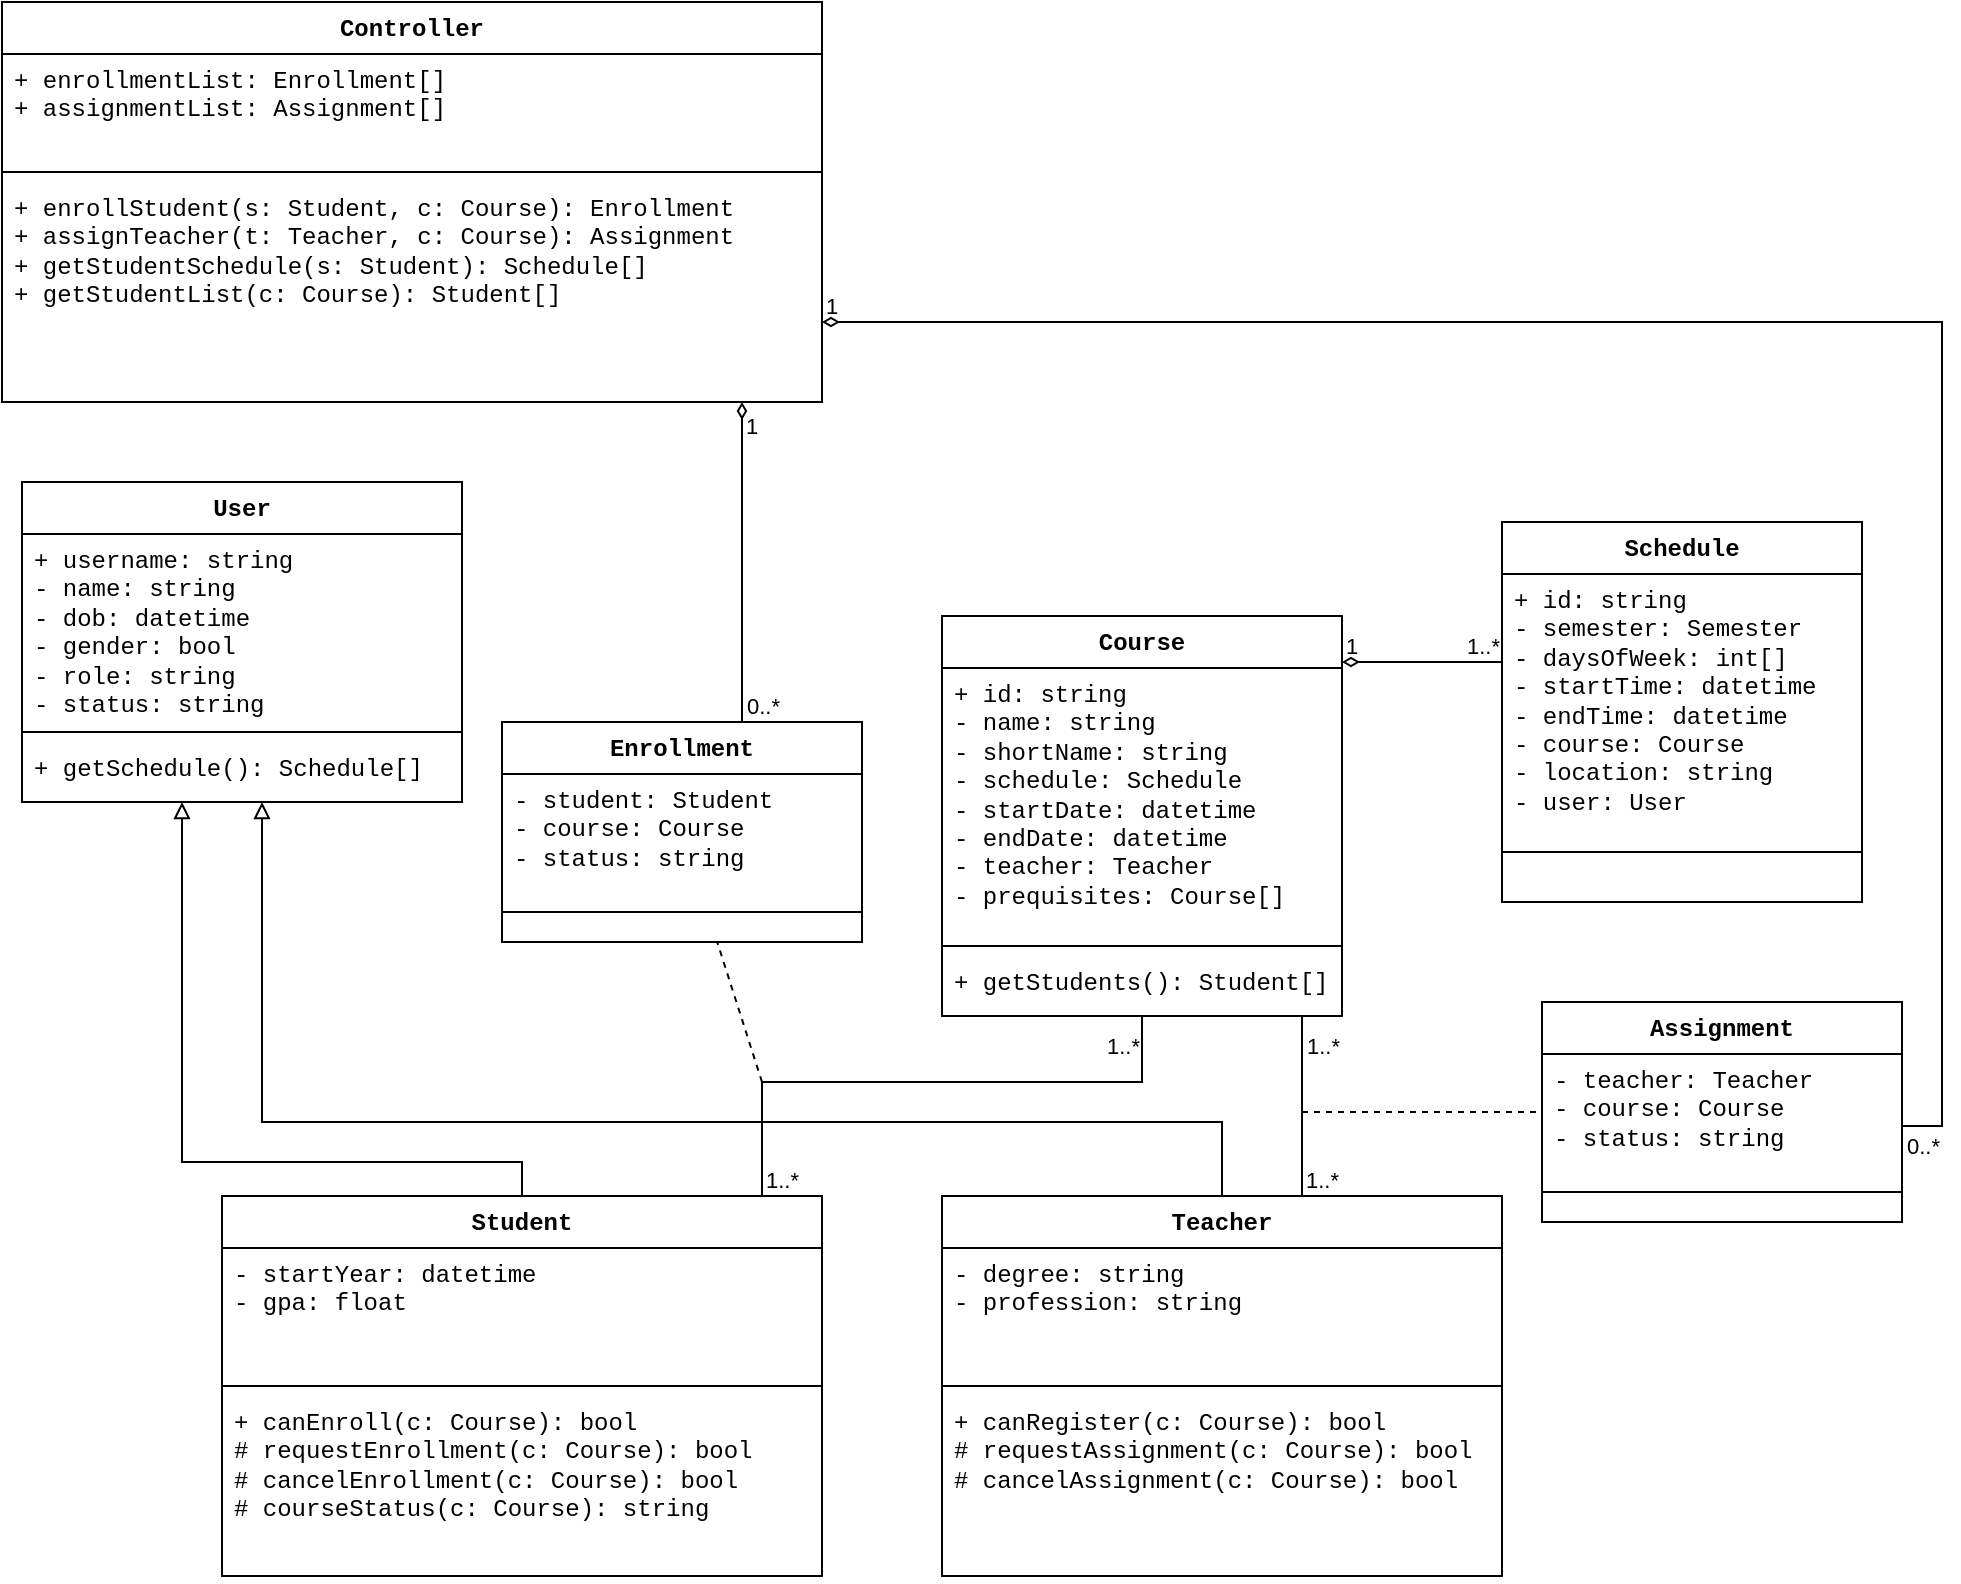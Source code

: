 <mxfile version="22.0.3" type="device" pages="3">
  <diagram id="b6jcV7OTLRMzTv_v0aQJ" name="App">
    <mxGraphModel dx="415" dy="486" grid="1" gridSize="10" guides="1" tooltips="1" connect="1" arrows="1" fold="1" page="1" pageScale="1" pageWidth="1169" pageHeight="827" math="0" shadow="0">
      <root>
        <mxCell id="0" />
        <mxCell id="1" parent="0" />
        <mxCell id="N3O2Bg_bc8qQKoJ4kmtq-1" value="User" style="swimlane;fontStyle=1;align=center;verticalAlign=top;childLayout=stackLayout;horizontal=1;startSize=26;horizontalStack=0;resizeParent=1;resizeParentMax=0;resizeLast=0;collapsible=1;marginBottom=0;whiteSpace=wrap;html=1;fontFamily=Courier New;" vertex="1" parent="1">
          <mxGeometry x="120" y="250" width="220" height="160" as="geometry" />
        </mxCell>
        <mxCell id="N3O2Bg_bc8qQKoJ4kmtq-2" value="+ username: string&lt;br&gt;-&amp;nbsp;name: string&lt;br&gt;-&amp;nbsp;dob: datetime&lt;br&gt;-&amp;nbsp;gender: bool&lt;br&gt;- role: string&lt;br style=&quot;border-color: var(--border-color);&quot;&gt;- status: string" style="text;strokeColor=none;fillColor=none;align=left;verticalAlign=top;spacingLeft=4;spacingRight=4;overflow=hidden;rotatable=0;points=[[0,0.5],[1,0.5]];portConstraint=eastwest;whiteSpace=wrap;html=1;fontFamily=Courier New;" vertex="1" parent="N3O2Bg_bc8qQKoJ4kmtq-1">
          <mxGeometry y="26" width="220" height="94" as="geometry" />
        </mxCell>
        <mxCell id="N3O2Bg_bc8qQKoJ4kmtq-3" value="" style="line;strokeWidth=1;fillColor=none;align=left;verticalAlign=middle;spacingTop=-1;spacingLeft=3;spacingRight=3;rotatable=0;labelPosition=right;points=[];portConstraint=eastwest;strokeColor=inherit;fontFamily=Courier New;" vertex="1" parent="N3O2Bg_bc8qQKoJ4kmtq-1">
          <mxGeometry y="120" width="220" height="10" as="geometry" />
        </mxCell>
        <mxCell id="N3O2Bg_bc8qQKoJ4kmtq-4" value="+ getSchedule(): Schedule[]" style="text;strokeColor=none;fillColor=none;align=left;verticalAlign=top;spacingLeft=4;spacingRight=4;overflow=hidden;rotatable=0;points=[[0,0.5],[1,0.5]];portConstraint=eastwest;whiteSpace=wrap;html=1;fontFamily=Courier New;" vertex="1" parent="N3O2Bg_bc8qQKoJ4kmtq-1">
          <mxGeometry y="130" width="220" height="30" as="geometry" />
        </mxCell>
        <mxCell id="N3O2Bg_bc8qQKoJ4kmtq-9" value="Schedule" style="swimlane;fontStyle=1;align=center;verticalAlign=top;childLayout=stackLayout;horizontal=1;startSize=26;horizontalStack=0;resizeParent=1;resizeParentMax=0;resizeLast=0;collapsible=1;marginBottom=0;whiteSpace=wrap;html=1;fontFamily=Courier New;" vertex="1" parent="1">
          <mxGeometry x="860" y="270" width="180" height="190" as="geometry" />
        </mxCell>
        <mxCell id="N3O2Bg_bc8qQKoJ4kmtq-10" value="+ id: string&lt;br&gt;- semester: Semester&lt;br&gt;- daysOfWeek: int[]&lt;br&gt;- startTime: datetime&lt;br&gt;- endTime: datetime&lt;br&gt;- course: Course&lt;br&gt;- location: string&lt;br&gt;- user: User" style="text;strokeColor=none;fillColor=none;align=left;verticalAlign=top;spacingLeft=4;spacingRight=4;overflow=hidden;rotatable=0;points=[[0,0.5],[1,0.5]];portConstraint=eastwest;whiteSpace=wrap;html=1;fontFamily=Courier New;" vertex="1" parent="N3O2Bg_bc8qQKoJ4kmtq-9">
          <mxGeometry y="26" width="180" height="134" as="geometry" />
        </mxCell>
        <mxCell id="N3O2Bg_bc8qQKoJ4kmtq-11" value="" style="line;strokeWidth=1;fillColor=none;align=left;verticalAlign=middle;spacingTop=-1;spacingLeft=3;spacingRight=3;rotatable=0;labelPosition=right;points=[];portConstraint=eastwest;strokeColor=inherit;fontFamily=Courier New;" vertex="1" parent="N3O2Bg_bc8qQKoJ4kmtq-9">
          <mxGeometry y="160" width="180" height="10" as="geometry" />
        </mxCell>
        <mxCell id="N3O2Bg_bc8qQKoJ4kmtq-12" value="&amp;nbsp;" style="text;strokeColor=none;fillColor=none;align=left;verticalAlign=top;spacingLeft=4;spacingRight=4;overflow=hidden;rotatable=0;points=[[0,0.5],[1,0.5]];portConstraint=eastwest;whiteSpace=wrap;html=1;fontFamily=Courier New;" vertex="1" parent="N3O2Bg_bc8qQKoJ4kmtq-9">
          <mxGeometry y="170" width="180" height="20" as="geometry" />
        </mxCell>
        <mxCell id="N3O2Bg_bc8qQKoJ4kmtq-13" value="Enrollment" style="swimlane;fontStyle=1;align=center;verticalAlign=top;childLayout=stackLayout;horizontal=1;startSize=26;horizontalStack=0;resizeParent=1;resizeParentMax=0;resizeLast=0;collapsible=1;marginBottom=0;whiteSpace=wrap;html=1;fontFamily=Courier New;" vertex="1" parent="1">
          <mxGeometry x="360" y="370" width="180" height="110" as="geometry" />
        </mxCell>
        <mxCell id="N3O2Bg_bc8qQKoJ4kmtq-14" value="- student: Student&lt;br&gt;- course: Course&lt;br&gt;- status: string" style="text;strokeColor=none;fillColor=none;align=left;verticalAlign=top;spacingLeft=4;spacingRight=4;overflow=hidden;rotatable=0;points=[[0,0.5],[1,0.5]];portConstraint=eastwest;whiteSpace=wrap;html=1;fontFamily=Courier New;" vertex="1" parent="N3O2Bg_bc8qQKoJ4kmtq-13">
          <mxGeometry y="26" width="180" height="64" as="geometry" />
        </mxCell>
        <mxCell id="N3O2Bg_bc8qQKoJ4kmtq-15" value="" style="line;strokeWidth=1;fillColor=none;align=left;verticalAlign=middle;spacingTop=-1;spacingLeft=3;spacingRight=3;rotatable=0;labelPosition=right;points=[];portConstraint=eastwest;strokeColor=inherit;fontFamily=Courier New;" vertex="1" parent="N3O2Bg_bc8qQKoJ4kmtq-13">
          <mxGeometry y="90" width="180" height="10" as="geometry" />
        </mxCell>
        <mxCell id="N3O2Bg_bc8qQKoJ4kmtq-16" value="&amp;nbsp;" style="text;strokeColor=none;fillColor=none;align=left;verticalAlign=top;spacingLeft=4;spacingRight=4;overflow=hidden;rotatable=0;points=[[0,0.5],[1,0.5]];portConstraint=eastwest;whiteSpace=wrap;html=1;fontFamily=Courier New;" vertex="1" parent="N3O2Bg_bc8qQKoJ4kmtq-13">
          <mxGeometry y="100" width="180" height="10" as="geometry" />
        </mxCell>
        <mxCell id="N3O2Bg_bc8qQKoJ4kmtq-17" value="Controller" style="swimlane;fontStyle=1;align=center;verticalAlign=top;childLayout=stackLayout;horizontal=1;startSize=26;horizontalStack=0;resizeParent=1;resizeParentMax=0;resizeLast=0;collapsible=1;marginBottom=0;whiteSpace=wrap;html=1;fontFamily=Courier New;" vertex="1" parent="1">
          <mxGeometry x="110" y="10" width="410" height="200" as="geometry" />
        </mxCell>
        <mxCell id="N3O2Bg_bc8qQKoJ4kmtq-18" value="+ enrollmentList: Enrollment[]&lt;br&gt;+ assignmentList: Assignment[]" style="text;strokeColor=none;fillColor=none;align=left;verticalAlign=top;spacingLeft=4;spacingRight=4;overflow=hidden;rotatable=0;points=[[0,0.5],[1,0.5]];portConstraint=eastwest;whiteSpace=wrap;html=1;fontFamily=Courier New;" vertex="1" parent="N3O2Bg_bc8qQKoJ4kmtq-17">
          <mxGeometry y="26" width="410" height="54" as="geometry" />
        </mxCell>
        <mxCell id="N3O2Bg_bc8qQKoJ4kmtq-19" value="" style="line;strokeWidth=1;fillColor=none;align=left;verticalAlign=middle;spacingTop=-1;spacingLeft=3;spacingRight=3;rotatable=0;labelPosition=right;points=[];portConstraint=eastwest;strokeColor=inherit;fontFamily=Courier New;" vertex="1" parent="N3O2Bg_bc8qQKoJ4kmtq-17">
          <mxGeometry y="80" width="410" height="10" as="geometry" />
        </mxCell>
        <mxCell id="N3O2Bg_bc8qQKoJ4kmtq-20" value="+ enrollStudent(s: Student, c: Course): Enrollment&lt;br&gt;+ assignTeacher(t: Teacher, c: Course): Assignment&lt;br&gt;+ getStudentSchedule(s: Student): Schedule[]&lt;br&gt;+ getStudentList(c: Course): Student[]" style="text;strokeColor=none;fillColor=none;align=left;verticalAlign=top;spacingLeft=4;spacingRight=4;overflow=hidden;rotatable=0;points=[[0,0.5],[1,0.5]];portConstraint=eastwest;whiteSpace=wrap;html=1;fontFamily=Courier New;" vertex="1" parent="N3O2Bg_bc8qQKoJ4kmtq-17">
          <mxGeometry y="90" width="410" height="110" as="geometry" />
        </mxCell>
        <mxCell id="N3O2Bg_bc8qQKoJ4kmtq-64" style="edgeStyle=orthogonalEdgeStyle;shape=connector;rounded=0;orthogonalLoop=1;jettySize=auto;html=1;labelBackgroundColor=default;strokeColor=default;align=center;verticalAlign=middle;fontFamily=Helvetica;fontSize=11;fontColor=default;startArrow=none;startFill=0;endArrow=block;endFill=0;" edge="1" parent="1" source="N3O2Bg_bc8qQKoJ4kmtq-21" target="N3O2Bg_bc8qQKoJ4kmtq-1">
          <mxGeometry relative="1" as="geometry">
            <Array as="points">
              <mxPoint x="370" y="590" />
              <mxPoint x="200" y="590" />
            </Array>
          </mxGeometry>
        </mxCell>
        <mxCell id="N3O2Bg_bc8qQKoJ4kmtq-21" value="Student" style="swimlane;fontStyle=1;align=center;verticalAlign=top;childLayout=stackLayout;horizontal=1;startSize=26;horizontalStack=0;resizeParent=1;resizeParentMax=0;resizeLast=0;collapsible=1;marginBottom=0;whiteSpace=wrap;html=1;fontFamily=Courier New;" vertex="1" parent="1">
          <mxGeometry x="220" y="607" width="300" height="190" as="geometry" />
        </mxCell>
        <mxCell id="N3O2Bg_bc8qQKoJ4kmtq-22" value="- startYear: datetime&lt;br&gt;-&amp;nbsp;gpa: float" style="text;strokeColor=none;fillColor=none;align=left;verticalAlign=top;spacingLeft=4;spacingRight=4;overflow=hidden;rotatable=0;points=[[0,0.5],[1,0.5]];portConstraint=eastwest;whiteSpace=wrap;html=1;fontFamily=Courier New;" vertex="1" parent="N3O2Bg_bc8qQKoJ4kmtq-21">
          <mxGeometry y="26" width="300" height="64" as="geometry" />
        </mxCell>
        <mxCell id="N3O2Bg_bc8qQKoJ4kmtq-23" value="" style="line;strokeWidth=1;fillColor=none;align=left;verticalAlign=middle;spacingTop=-1;spacingLeft=3;spacingRight=3;rotatable=0;labelPosition=right;points=[];portConstraint=eastwest;strokeColor=inherit;fontFamily=Courier New;" vertex="1" parent="N3O2Bg_bc8qQKoJ4kmtq-21">
          <mxGeometry y="90" width="300" height="10" as="geometry" />
        </mxCell>
        <mxCell id="N3O2Bg_bc8qQKoJ4kmtq-24" value="+ canEnroll(c: Course): bool&lt;br&gt;# requestEnrollment(c: Course): bool&lt;br&gt;# cancelEnrollment(c: Course): bool&lt;br&gt;# courseStatus(c: Course): string&lt;br&gt;" style="text;strokeColor=none;fillColor=none;align=left;verticalAlign=top;spacingLeft=4;spacingRight=4;overflow=hidden;rotatable=0;points=[[0,0.5],[1,0.5]];portConstraint=eastwest;whiteSpace=wrap;html=1;fontFamily=Courier New;" vertex="1" parent="N3O2Bg_bc8qQKoJ4kmtq-21">
          <mxGeometry y="100" width="300" height="90" as="geometry" />
        </mxCell>
        <mxCell id="N3O2Bg_bc8qQKoJ4kmtq-25" value="Assignment" style="swimlane;fontStyle=1;align=center;verticalAlign=top;childLayout=stackLayout;horizontal=1;startSize=26;horizontalStack=0;resizeParent=1;resizeParentMax=0;resizeLast=0;collapsible=1;marginBottom=0;whiteSpace=wrap;html=1;fontFamily=Courier New;" vertex="1" parent="1">
          <mxGeometry x="880" y="510" width="180" height="110" as="geometry" />
        </mxCell>
        <mxCell id="N3O2Bg_bc8qQKoJ4kmtq-26" value="- teacher: Teacher&lt;br&gt;- course: Course&lt;br&gt;- status: string" style="text;strokeColor=none;fillColor=none;align=left;verticalAlign=top;spacingLeft=4;spacingRight=4;overflow=hidden;rotatable=0;points=[[0,0.5],[1,0.5]];portConstraint=eastwest;whiteSpace=wrap;html=1;fontFamily=Courier New;" vertex="1" parent="N3O2Bg_bc8qQKoJ4kmtq-25">
          <mxGeometry y="26" width="180" height="64" as="geometry" />
        </mxCell>
        <mxCell id="N3O2Bg_bc8qQKoJ4kmtq-27" value="" style="line;strokeWidth=1;fillColor=none;align=left;verticalAlign=middle;spacingTop=-1;spacingLeft=3;spacingRight=3;rotatable=0;labelPosition=right;points=[];portConstraint=eastwest;strokeColor=inherit;fontFamily=Courier New;" vertex="1" parent="N3O2Bg_bc8qQKoJ4kmtq-25">
          <mxGeometry y="90" width="180" height="10" as="geometry" />
        </mxCell>
        <mxCell id="N3O2Bg_bc8qQKoJ4kmtq-28" value="&amp;nbsp;" style="text;strokeColor=none;fillColor=none;align=left;verticalAlign=top;spacingLeft=4;spacingRight=4;overflow=hidden;rotatable=0;points=[[0,0.5],[1,0.5]];portConstraint=eastwest;whiteSpace=wrap;html=1;fontFamily=Courier New;" vertex="1" parent="N3O2Bg_bc8qQKoJ4kmtq-25">
          <mxGeometry y="100" width="180" height="10" as="geometry" />
        </mxCell>
        <mxCell id="N3O2Bg_bc8qQKoJ4kmtq-65" style="edgeStyle=orthogonalEdgeStyle;shape=connector;rounded=0;orthogonalLoop=1;jettySize=auto;html=1;labelBackgroundColor=default;strokeColor=default;align=center;verticalAlign=middle;fontFamily=Helvetica;fontSize=11;fontColor=default;startArrow=none;startFill=0;endArrow=block;endFill=0;" edge="1" parent="1" source="N3O2Bg_bc8qQKoJ4kmtq-30" target="N3O2Bg_bc8qQKoJ4kmtq-1">
          <mxGeometry relative="1" as="geometry">
            <Array as="points">
              <mxPoint x="720" y="570" />
              <mxPoint x="240" y="570" />
            </Array>
          </mxGeometry>
        </mxCell>
        <mxCell id="N3O2Bg_bc8qQKoJ4kmtq-30" value="Teacher" style="swimlane;fontStyle=1;align=center;verticalAlign=top;childLayout=stackLayout;horizontal=1;startSize=26;horizontalStack=0;resizeParent=1;resizeParentMax=0;resizeLast=0;collapsible=1;marginBottom=0;whiteSpace=wrap;html=1;fontFamily=Courier New;" vertex="1" parent="1">
          <mxGeometry x="580" y="607" width="280" height="190" as="geometry" />
        </mxCell>
        <mxCell id="N3O2Bg_bc8qQKoJ4kmtq-31" value="-&amp;nbsp;degree: string&lt;br&gt;- profession: string" style="text;strokeColor=none;fillColor=none;align=left;verticalAlign=top;spacingLeft=4;spacingRight=4;overflow=hidden;rotatable=0;points=[[0,0.5],[1,0.5]];portConstraint=eastwest;whiteSpace=wrap;html=1;fontFamily=Courier New;" vertex="1" parent="N3O2Bg_bc8qQKoJ4kmtq-30">
          <mxGeometry y="26" width="280" height="64" as="geometry" />
        </mxCell>
        <mxCell id="N3O2Bg_bc8qQKoJ4kmtq-32" value="" style="line;strokeWidth=1;fillColor=none;align=left;verticalAlign=middle;spacingTop=-1;spacingLeft=3;spacingRight=3;rotatable=0;labelPosition=right;points=[];portConstraint=eastwest;strokeColor=inherit;fontFamily=Courier New;" vertex="1" parent="N3O2Bg_bc8qQKoJ4kmtq-30">
          <mxGeometry y="90" width="280" height="10" as="geometry" />
        </mxCell>
        <mxCell id="N3O2Bg_bc8qQKoJ4kmtq-33" value="+ canRegister(c: Course): bool&lt;br&gt;# requestAssignment(c: Course): bool&lt;br&gt;# cancelAssignment(c: Course): bool" style="text;strokeColor=none;fillColor=none;align=left;verticalAlign=top;spacingLeft=4;spacingRight=4;overflow=hidden;rotatable=0;points=[[0,0.5],[1,0.5]];portConstraint=eastwest;whiteSpace=wrap;html=1;fontFamily=Courier New;" vertex="1" parent="N3O2Bg_bc8qQKoJ4kmtq-30">
          <mxGeometry y="100" width="280" height="90" as="geometry" />
        </mxCell>
        <mxCell id="N3O2Bg_bc8qQKoJ4kmtq-34" value="Course" style="swimlane;fontStyle=1;align=center;verticalAlign=top;childLayout=stackLayout;horizontal=1;startSize=26;horizontalStack=0;resizeParent=1;resizeParentMax=0;resizeLast=0;collapsible=1;marginBottom=0;whiteSpace=wrap;html=1;fontFamily=Courier New;" vertex="1" parent="1">
          <mxGeometry x="580" y="317" width="200" height="200" as="geometry" />
        </mxCell>
        <mxCell id="N3O2Bg_bc8qQKoJ4kmtq-35" value="+ id: string&lt;br style=&quot;border-color: var(--border-color);&quot;&gt;-&amp;nbsp;name: string&lt;br style=&quot;border-color: var(--border-color);&quot;&gt;-&amp;nbsp;shortName: string&lt;br style=&quot;border-color: var(--border-color);&quot;&gt;-&amp;nbsp;schedule: Schedule&lt;br style=&quot;border-color: var(--border-color);&quot;&gt;- startDate: datetime&lt;br style=&quot;border-color: var(--border-color);&quot;&gt;- endDate: datetime&lt;br style=&quot;border-color: var(--border-color);&quot;&gt;- teacher: Teacher&lt;br style=&quot;border-color: var(--border-color);&quot;&gt;- prequisites: Course[]" style="text;strokeColor=none;fillColor=none;align=left;verticalAlign=top;spacingLeft=4;spacingRight=4;overflow=hidden;rotatable=0;points=[[0,0.5],[1,0.5]];portConstraint=eastwest;whiteSpace=wrap;html=1;fontFamily=Courier New;" vertex="1" parent="N3O2Bg_bc8qQKoJ4kmtq-34">
          <mxGeometry y="26" width="200" height="134" as="geometry" />
        </mxCell>
        <mxCell id="N3O2Bg_bc8qQKoJ4kmtq-36" value="" style="line;strokeWidth=1;fillColor=none;align=left;verticalAlign=middle;spacingTop=-1;spacingLeft=3;spacingRight=3;rotatable=0;labelPosition=right;points=[];portConstraint=eastwest;strokeColor=inherit;fontFamily=Courier New;" vertex="1" parent="N3O2Bg_bc8qQKoJ4kmtq-34">
          <mxGeometry y="160" width="200" height="10" as="geometry" />
        </mxCell>
        <mxCell id="N3O2Bg_bc8qQKoJ4kmtq-37" value="+ getStudents(): Student[]" style="text;strokeColor=none;fillColor=none;align=left;verticalAlign=top;spacingLeft=4;spacingRight=4;overflow=hidden;rotatable=0;points=[[0,0.5],[1,0.5]];portConstraint=eastwest;whiteSpace=wrap;html=1;fontFamily=Courier New;" vertex="1" parent="N3O2Bg_bc8qQKoJ4kmtq-34">
          <mxGeometry y="170" width="200" height="30" as="geometry" />
        </mxCell>
        <mxCell id="N3O2Bg_bc8qQKoJ4kmtq-40" value="" style="endArrow=none;html=1;rounded=0;labelBackgroundColor=default;strokeColor=default;align=center;verticalAlign=middle;fontFamily=Helvetica;fontSize=11;fontColor=default;shape=connector;startArrow=diamondThin;startFill=0;edgeStyle=orthogonalEdgeStyle;" edge="1" parent="1" source="N3O2Bg_bc8qQKoJ4kmtq-17" target="N3O2Bg_bc8qQKoJ4kmtq-13">
          <mxGeometry relative="1" as="geometry">
            <mxPoint x="560" y="30" as="sourcePoint" />
            <mxPoint x="720" y="30" as="targetPoint" />
            <Array as="points">
              <mxPoint x="480" y="270" />
              <mxPoint x="480" y="270" />
            </Array>
          </mxGeometry>
        </mxCell>
        <mxCell id="N3O2Bg_bc8qQKoJ4kmtq-41" value="1" style="resizable=0;html=1;whiteSpace=wrap;align=left;verticalAlign=bottom;fontFamily=Helvetica;fontSize=11;fontColor=default;" connectable="0" vertex="1" parent="N3O2Bg_bc8qQKoJ4kmtq-40">
          <mxGeometry x="-1" relative="1" as="geometry">
            <mxPoint y="20" as="offset" />
          </mxGeometry>
        </mxCell>
        <mxCell id="N3O2Bg_bc8qQKoJ4kmtq-42" value="0..*" style="resizable=0;html=1;whiteSpace=wrap;align=right;verticalAlign=bottom;fontFamily=Helvetica;fontSize=11;fontColor=default;" connectable="0" vertex="1" parent="N3O2Bg_bc8qQKoJ4kmtq-40">
          <mxGeometry x="1" relative="1" as="geometry">
            <mxPoint x="20" as="offset" />
          </mxGeometry>
        </mxCell>
        <mxCell id="N3O2Bg_bc8qQKoJ4kmtq-43" value="" style="endArrow=none;html=1;rounded=0;labelBackgroundColor=default;strokeColor=default;align=center;verticalAlign=middle;fontFamily=Helvetica;fontSize=11;fontColor=default;shape=connector;startArrow=diamondThin;startFill=0;edgeStyle=orthogonalEdgeStyle;" edge="1" parent="1" source="N3O2Bg_bc8qQKoJ4kmtq-17" target="N3O2Bg_bc8qQKoJ4kmtq-25">
          <mxGeometry relative="1" as="geometry">
            <mxPoint x="530" y="60" as="sourcePoint" />
            <mxPoint x="810" y="35" as="targetPoint" />
            <Array as="points">
              <mxPoint x="1080" y="170" />
              <mxPoint x="1080" y="572" />
            </Array>
          </mxGeometry>
        </mxCell>
        <mxCell id="N3O2Bg_bc8qQKoJ4kmtq-44" value="1" style="resizable=0;html=1;whiteSpace=wrap;align=left;verticalAlign=bottom;fontFamily=Helvetica;fontSize=11;fontColor=default;" connectable="0" vertex="1" parent="N3O2Bg_bc8qQKoJ4kmtq-43">
          <mxGeometry x="-1" relative="1" as="geometry" />
        </mxCell>
        <mxCell id="N3O2Bg_bc8qQKoJ4kmtq-45" value="0..*" style="resizable=0;html=1;whiteSpace=wrap;align=right;verticalAlign=bottom;fontFamily=Helvetica;fontSize=11;fontColor=default;" connectable="0" vertex="1" parent="N3O2Bg_bc8qQKoJ4kmtq-43">
          <mxGeometry x="1" relative="1" as="geometry">
            <mxPoint x="20" y="18" as="offset" />
          </mxGeometry>
        </mxCell>
        <mxCell id="N3O2Bg_bc8qQKoJ4kmtq-52" value="" style="endArrow=none;html=1;rounded=0;labelBackgroundColor=default;strokeColor=default;align=center;verticalAlign=middle;fontFamily=Helvetica;fontSize=11;fontColor=default;shape=connector;startArrow=diamondThin;startFill=0;edgeStyle=orthogonalEdgeStyle;" edge="1" parent="1" source="N3O2Bg_bc8qQKoJ4kmtq-34" target="N3O2Bg_bc8qQKoJ4kmtq-9">
          <mxGeometry relative="1" as="geometry">
            <mxPoint x="790" y="155" as="sourcePoint" />
            <mxPoint x="840" y="617" as="targetPoint" />
            <Array as="points">
              <mxPoint x="850" y="340" />
              <mxPoint x="850" y="340" />
            </Array>
          </mxGeometry>
        </mxCell>
        <mxCell id="N3O2Bg_bc8qQKoJ4kmtq-53" value="1" style="resizable=0;html=1;whiteSpace=wrap;align=left;verticalAlign=bottom;fontFamily=Helvetica;fontSize=11;fontColor=default;" connectable="0" vertex="1" parent="N3O2Bg_bc8qQKoJ4kmtq-52">
          <mxGeometry x="-1" relative="1" as="geometry">
            <mxPoint as="offset" />
          </mxGeometry>
        </mxCell>
        <mxCell id="N3O2Bg_bc8qQKoJ4kmtq-54" value="1..*" style="resizable=0;html=1;whiteSpace=wrap;align=right;verticalAlign=bottom;fontFamily=Helvetica;fontSize=11;fontColor=default;" connectable="0" vertex="1" parent="N3O2Bg_bc8qQKoJ4kmtq-52">
          <mxGeometry x="1" relative="1" as="geometry" />
        </mxCell>
        <mxCell id="N3O2Bg_bc8qQKoJ4kmtq-66" value="" style="endArrow=none;html=1;rounded=0;labelBackgroundColor=default;strokeColor=default;align=center;verticalAlign=middle;fontFamily=Helvetica;fontSize=11;fontColor=default;shape=connector;startArrow=none;startFill=0;edgeStyle=orthogonalEdgeStyle;" edge="1" parent="1" source="N3O2Bg_bc8qQKoJ4kmtq-21" target="N3O2Bg_bc8qQKoJ4kmtq-34">
          <mxGeometry relative="1" as="geometry">
            <mxPoint x="490" y="377" as="sourcePoint" />
            <mxPoint x="870" y="300" as="targetPoint" />
            <Array as="points">
              <mxPoint x="490" y="550" />
              <mxPoint x="680" y="550" />
            </Array>
          </mxGeometry>
        </mxCell>
        <mxCell id="N3O2Bg_bc8qQKoJ4kmtq-67" value="1..*" style="resizable=0;html=1;whiteSpace=wrap;align=left;verticalAlign=bottom;fontFamily=Helvetica;fontSize=11;fontColor=default;" connectable="0" vertex="1" parent="N3O2Bg_bc8qQKoJ4kmtq-66">
          <mxGeometry x="-1" relative="1" as="geometry">
            <mxPoint as="offset" />
          </mxGeometry>
        </mxCell>
        <mxCell id="N3O2Bg_bc8qQKoJ4kmtq-68" value="1..*" style="resizable=0;html=1;whiteSpace=wrap;align=right;verticalAlign=bottom;fontFamily=Helvetica;fontSize=11;fontColor=default;" connectable="0" vertex="1" parent="N3O2Bg_bc8qQKoJ4kmtq-66">
          <mxGeometry x="1" relative="1" as="geometry">
            <mxPoint y="23" as="offset" />
          </mxGeometry>
        </mxCell>
        <mxCell id="N3O2Bg_bc8qQKoJ4kmtq-69" value="" style="endArrow=none;dashed=1;html=1;rounded=0;labelBackgroundColor=default;strokeColor=default;align=center;verticalAlign=middle;fontFamily=Helvetica;fontSize=11;fontColor=default;shape=connector;" edge="1" parent="1" target="N3O2Bg_bc8qQKoJ4kmtq-13">
          <mxGeometry width="50" height="50" relative="1" as="geometry">
            <mxPoint x="490" y="550" as="sourcePoint" />
            <mxPoint x="520" y="460" as="targetPoint" />
          </mxGeometry>
        </mxCell>
        <mxCell id="N3O2Bg_bc8qQKoJ4kmtq-71" value="" style="endArrow=none;html=1;rounded=0;labelBackgroundColor=default;strokeColor=default;align=center;verticalAlign=middle;fontFamily=Helvetica;fontSize=11;fontColor=default;shape=connector;startArrow=none;startFill=0;edgeStyle=orthogonalEdgeStyle;" edge="1" parent="1" source="N3O2Bg_bc8qQKoJ4kmtq-30" target="N3O2Bg_bc8qQKoJ4kmtq-34">
          <mxGeometry relative="1" as="geometry">
            <mxPoint x="500" y="617" as="sourcePoint" />
            <mxPoint x="690" y="527" as="targetPoint" />
            <Array as="points">
              <mxPoint x="760" y="540" />
              <mxPoint x="760" y="540" />
            </Array>
          </mxGeometry>
        </mxCell>
        <mxCell id="N3O2Bg_bc8qQKoJ4kmtq-72" value="1..*" style="resizable=0;html=1;whiteSpace=wrap;align=left;verticalAlign=bottom;fontFamily=Helvetica;fontSize=11;fontColor=default;" connectable="0" vertex="1" parent="N3O2Bg_bc8qQKoJ4kmtq-71">
          <mxGeometry x="-1" relative="1" as="geometry">
            <mxPoint as="offset" />
          </mxGeometry>
        </mxCell>
        <mxCell id="N3O2Bg_bc8qQKoJ4kmtq-73" value="1..*" style="resizable=0;html=1;whiteSpace=wrap;align=right;verticalAlign=bottom;fontFamily=Helvetica;fontSize=11;fontColor=default;" connectable="0" vertex="1" parent="N3O2Bg_bc8qQKoJ4kmtq-71">
          <mxGeometry x="1" relative="1" as="geometry">
            <mxPoint x="20" y="23" as="offset" />
          </mxGeometry>
        </mxCell>
        <mxCell id="N3O2Bg_bc8qQKoJ4kmtq-74" value="" style="endArrow=none;dashed=1;html=1;rounded=0;labelBackgroundColor=default;strokeColor=default;align=center;verticalAlign=middle;fontFamily=Helvetica;fontSize=11;fontColor=default;shape=connector;" edge="1" parent="1" target="N3O2Bg_bc8qQKoJ4kmtq-25">
          <mxGeometry width="50" height="50" relative="1" as="geometry">
            <mxPoint x="760" y="565" as="sourcePoint" />
            <mxPoint x="478" y="490" as="targetPoint" />
          </mxGeometry>
        </mxCell>
      </root>
    </mxGraphModel>
  </diagram>
  <diagram id="BI9tfXuzE6aW9vyWPtuc" name="GS">
    <mxGraphModel dx="1800" dy="2104" grid="1" gridSize="10" guides="1" tooltips="1" connect="1" arrows="1" fold="1" page="1" pageScale="1" pageWidth="827" pageHeight="1169" math="0" shadow="0">
      <root>
        <mxCell id="0" />
        <mxCell id="1" parent="0" />
        <mxCell id="ShJ86JKUq4CFySIh93Wa-3" value=":Controller" style="shape=umlLifeline;perimeter=lifelinePerimeter;whiteSpace=wrap;html=1;container=1;dropTarget=0;collapsible=0;recursiveResize=0;outlineConnect=0;portConstraint=eastwest;newEdgeStyle={&quot;curved&quot;:0,&quot;rounded&quot;:0};fontFamily=Helvetica;fontSize=11;fontColor=default;flipH=0;" parent="1" vertex="1">
          <mxGeometry x="426" y="264" width="100" height="560" as="geometry" />
        </mxCell>
        <mxCell id="ShJ86JKUq4CFySIh93Wa-10" value="" style="html=1;points=[[0,0,0,0,5],[0,1,0,0,-5],[1,0,0,0,5],[1,1,0,0,-5]];perimeter=orthogonalPerimeter;outlineConnect=0;targetShapes=umlLifeline;portConstraint=eastwest;newEdgeStyle={&quot;curved&quot;:0,&quot;rounded&quot;:0};fontFamily=Helvetica;fontSize=11;fontColor=default;" parent="ShJ86JKUq4CFySIh93Wa-3" vertex="1">
          <mxGeometry x="45" y="140" width="10" height="390" as="geometry" />
        </mxCell>
        <mxCell id="ShJ86JKUq4CFySIh93Wa-18" value="" style="html=1;points=[[0,0,0,0,5],[0,1,0,0,-5],[1,0,0,0,5],[1,1,0,0,-5]];perimeter=orthogonalPerimeter;outlineConnect=0;targetShapes=umlLifeline;portConstraint=eastwest;newEdgeStyle={&quot;curved&quot;:0,&quot;rounded&quot;:0};fontFamily=Helvetica;fontSize=11;fontColor=default;" parent="ShJ86JKUq4CFySIh93Wa-3" vertex="1">
          <mxGeometry x="50" y="300" width="10" height="20" as="geometry" />
        </mxCell>
        <mxCell id="ShJ86JKUq4CFySIh93Wa-19" value="canRegister ?" style="html=1;align=left;spacingLeft=2;endArrow=block;rounded=0;edgeStyle=orthogonalEdgeStyle;curved=0;rounded=0;labelBackgroundColor=default;strokeColor=default;verticalAlign=middle;fontFamily=Helvetica;fontSize=11;fontColor=default;shape=connector;" parent="ShJ86JKUq4CFySIh93Wa-3" target="ShJ86JKUq4CFySIh93Wa-18" edge="1">
          <mxGeometry relative="1" as="geometry">
            <mxPoint x="55" y="280" as="sourcePoint" />
            <Array as="points">
              <mxPoint x="85" y="310" />
            </Array>
          </mxGeometry>
        </mxCell>
        <mxCell id="ShJ86JKUq4CFySIh93Wa-4" value=":Database" style="shape=umlLifeline;perimeter=lifelinePerimeter;whiteSpace=wrap;html=1;container=1;dropTarget=0;collapsible=0;recursiveResize=0;outlineConnect=0;portConstraint=eastwest;newEdgeStyle={&quot;curved&quot;:0,&quot;rounded&quot;:0};fontFamily=Helvetica;fontSize=11;fontColor=default;flipH=0;" parent="1" vertex="1">
          <mxGeometry x="676" y="264" width="100" height="460" as="geometry" />
        </mxCell>
        <mxCell id="ShJ86JKUq4CFySIh93Wa-11" value="" style="html=1;points=[[0,0,0,0,5],[0,1,0,0,-5],[1,0,0,0,5],[1,1,0,0,-5]];perimeter=orthogonalPerimeter;outlineConnect=0;targetShapes=umlLifeline;portConstraint=eastwest;newEdgeStyle={&quot;curved&quot;:0,&quot;rounded&quot;:0};fontFamily=Helvetica;fontSize=11;fontColor=default;" parent="ShJ86JKUq4CFySIh93Wa-4" vertex="1">
          <mxGeometry x="45" y="160" width="10" height="100" as="geometry" />
        </mxCell>
        <mxCell id="1b93HCxfJ_EJIefshzSk-3" value="" style="html=1;points=[[0,0,0,0,5],[0,1,0,0,-5],[1,0,0,0,5],[1,1,0,0,-5]];perimeter=orthogonalPerimeter;outlineConnect=0;targetShapes=umlLifeline;portConstraint=eastwest;newEdgeStyle={&quot;curved&quot;:0,&quot;rounded&quot;:0};fontFamily=Helvetica;fontSize=11;fontColor=default;" vertex="1" parent="ShJ86JKUq4CFySIh93Wa-4">
          <mxGeometry x="45" y="340" width="10" height="90" as="geometry" />
        </mxCell>
        <mxCell id="1b93HCxfJ_EJIefshzSk-11" value="" style="html=1;points=[[0,0,0,0,5],[0,1,0,0,-5],[1,0,0,0,5],[1,1,0,0,-5]];perimeter=orthogonalPerimeter;outlineConnect=0;targetShapes=umlLifeline;portConstraint=eastwest;newEdgeStyle={&quot;curved&quot;:0,&quot;rounded&quot;:0};fontFamily=Helvetica;fontSize=11;fontColor=default;" vertex="1" parent="ShJ86JKUq4CFySIh93Wa-4">
          <mxGeometry x="50" y="390" width="10" height="20" as="geometry" />
        </mxCell>
        <mxCell id="1b93HCxfJ_EJIefshzSk-12" value="update()" style="html=1;align=left;spacingLeft=2;endArrow=block;rounded=0;edgeStyle=orthogonalEdgeStyle;curved=0;rounded=0;labelBackgroundColor=default;strokeColor=default;verticalAlign=middle;fontFamily=Helvetica;fontSize=11;fontColor=default;shape=connector;" edge="1" parent="ShJ86JKUq4CFySIh93Wa-4" target="1b93HCxfJ_EJIefshzSk-11">
          <mxGeometry relative="1" as="geometry">
            <mxPoint x="55" y="370" as="sourcePoint" />
            <Array as="points">
              <mxPoint x="85" y="400" />
            </Array>
          </mxGeometry>
        </mxCell>
        <mxCell id="ShJ86JKUq4CFySIh93Wa-5" value="&lt;font style=&quot;font-size: 10px;&quot;&gt;:CourseRegisterPage&lt;/font&gt;" style="shape=umlLifeline;perimeter=lifelinePerimeter;whiteSpace=wrap;html=1;container=1;dropTarget=0;collapsible=0;recursiveResize=0;outlineConnect=0;portConstraint=eastwest;newEdgeStyle={&quot;curved&quot;:0,&quot;rounded&quot;:0};fontFamily=Helvetica;fontSize=11;fontColor=default;flipH=0;" parent="1" vertex="1">
          <mxGeometry x="176" y="264" width="100" height="700" as="geometry" />
        </mxCell>
        <mxCell id="ShJ86JKUq4CFySIh93Wa-9" value="" style="html=1;points=[[0,0,0,0,5],[0,1,0,0,-5],[1,0,0,0,5],[1,1,0,0,-5]];perimeter=orthogonalPerimeter;outlineConnect=0;targetShapes=umlLifeline;portConstraint=eastwest;newEdgeStyle={&quot;curved&quot;:0,&quot;rounded&quot;:0};fontFamily=Helvetica;fontSize=11;fontColor=default;" parent="ShJ86JKUq4CFySIh93Wa-5" vertex="1">
          <mxGeometry x="45" y="50" width="10" height="610" as="geometry" />
        </mxCell>
        <mxCell id="ShJ86JKUq4CFySIh93Wa-12" value="" style="html=1;points=[[0,0,0,0,5],[0,1,0,0,-5],[1,0,0,0,5],[1,1,0,0,-5]];perimeter=orthogonalPerimeter;outlineConnect=0;targetShapes=umlLifeline;portConstraint=eastwest;newEdgeStyle={&quot;curved&quot;:0,&quot;rounded&quot;:0};fontFamily=Helvetica;fontSize=11;fontColor=default;" parent="ShJ86JKUq4CFySIh93Wa-5" vertex="1">
          <mxGeometry x="50" y="100" width="10" height="20" as="geometry" />
        </mxCell>
        <mxCell id="ShJ86JKUq4CFySIh93Wa-13" value="validateRequest" style="html=1;align=left;spacingLeft=2;endArrow=block;rounded=0;edgeStyle=orthogonalEdgeStyle;curved=0;rounded=0;labelBackgroundColor=default;strokeColor=default;verticalAlign=middle;fontFamily=Helvetica;fontSize=11;fontColor=default;shape=connector;" parent="ShJ86JKUq4CFySIh93Wa-5" target="ShJ86JKUq4CFySIh93Wa-12" edge="1">
          <mxGeometry relative="1" as="geometry">
            <mxPoint x="55" y="80" as="sourcePoint" />
            <Array as="points">
              <mxPoint x="85" y="110" />
            </Array>
          </mxGeometry>
        </mxCell>
        <mxCell id="gUnx8ELmMwnX4pR1XSIs-3" value="" style="html=1;points=[[0,0,0,0,5],[0,1,0,0,-5],[1,0,0,0,5],[1,1,0,0,-5]];perimeter=orthogonalPerimeter;outlineConnect=0;targetShapes=umlLifeline;portConstraint=eastwest;newEdgeStyle={&quot;curved&quot;:0,&quot;rounded&quot;:0};fontFamily=Helvetica;fontSize=11;fontColor=default;" vertex="1" parent="ShJ86JKUq4CFySIh93Wa-5">
          <mxGeometry x="50" y="620" width="10" height="20" as="geometry" />
        </mxCell>
        <mxCell id="gUnx8ELmMwnX4pR1XSIs-4" value="displayMessage(&quot;Lỗi&quot;)" style="html=1;align=left;spacingLeft=2;endArrow=block;rounded=0;edgeStyle=orthogonalEdgeStyle;curved=0;rounded=0;labelBackgroundColor=default;strokeColor=default;verticalAlign=middle;fontFamily=Helvetica;fontSize=11;fontColor=default;shape=connector;" edge="1" parent="ShJ86JKUq4CFySIh93Wa-5" target="gUnx8ELmMwnX4pR1XSIs-3">
          <mxGeometry relative="1" as="geometry">
            <mxPoint x="55" y="600" as="sourcePoint" />
            <Array as="points">
              <mxPoint x="85" y="630" />
            </Array>
          </mxGeometry>
        </mxCell>
        <mxCell id="ShJ86JKUq4CFySIh93Wa-6" value="requestAssignment(CourseId)" style="html=1;verticalAlign=bottom;endArrow=block;curved=0;rounded=0;labelBackgroundColor=default;strokeColor=default;align=center;fontFamily=Helvetica;fontSize=11;fontColor=default;shape=connector;" parent="1" edge="1">
          <mxGeometry width="80" relative="1" as="geometry">
            <mxPoint x="45.786" y="334" as="sourcePoint" />
            <mxPoint x="221" y="334" as="targetPoint" />
          </mxGeometry>
        </mxCell>
        <mxCell id="ShJ86JKUq4CFySIh93Wa-7" value="assignTeacher(Teacher, CourseId)" style="html=1;verticalAlign=bottom;endArrow=block;curved=0;rounded=0;labelBackgroundColor=default;strokeColor=default;align=center;fontFamily=Helvetica;fontSize=11;fontColor=default;shape=connector;" parent="1" edge="1">
          <mxGeometry width="80" relative="1" as="geometry">
            <mxPoint x="231" y="424" as="sourcePoint" />
            <mxPoint x="471" y="424" as="targetPoint" />
          </mxGeometry>
        </mxCell>
        <mxCell id="ShJ86JKUq4CFySIh93Wa-8" value="getAssignments(Teacher)" style="html=1;verticalAlign=bottom;endArrow=block;curved=0;rounded=0;labelBackgroundColor=default;strokeColor=default;align=center;fontFamily=Helvetica;fontSize=11;fontColor=default;shape=connector;" parent="1" edge="1">
          <mxGeometry width="80" relative="1" as="geometry">
            <mxPoint x="481" y="444" as="sourcePoint" />
            <mxPoint x="721" y="444" as="targetPoint" />
            <mxPoint as="offset" />
          </mxGeometry>
        </mxCell>
        <mxCell id="ShJ86JKUq4CFySIh93Wa-14" value="" style="html=1;verticalAlign=bottom;endArrow=open;dashed=1;endSize=8;curved=0;rounded=0;labelBackgroundColor=default;strokeColor=default;align=center;fontFamily=Helvetica;fontSize=11;fontColor=default;shape=connector;" parent="1" edge="1">
          <mxGeometry relative="1" as="geometry">
            <mxPoint x="721" y="464" as="sourcePoint" />
            <mxPoint x="481" y="464" as="targetPoint" />
          </mxGeometry>
        </mxCell>
        <mxCell id="CyidvkqMqX1mpxnCjVTM-1" value="Assignment[ ]" style="edgeLabel;html=1;align=center;verticalAlign=middle;resizable=0;points=[];fontSize=11;fontFamily=Helvetica;fontColor=default;" vertex="1" connectable="0" parent="ShJ86JKUq4CFySIh93Wa-14">
          <mxGeometry x="0.016" y="2" relative="1" as="geometry">
            <mxPoint y="-12" as="offset" />
          </mxGeometry>
        </mxCell>
        <mxCell id="ShJ86JKUq4CFySIh93Wa-23" value="alt" style="shape=umlFrame;whiteSpace=wrap;html=1;pointerEvents=0;fontFamily=Helvetica;fontSize=11;fontColor=default;" parent="1" vertex="1">
          <mxGeometry x="96" y="394" width="710" height="550" as="geometry" />
        </mxCell>
        <mxCell id="ShJ86JKUq4CFySIh93Wa-24" value="[courseId entered]" style="text;html=1;align=left;verticalAlign=middle;resizable=0;points=[];autosize=1;strokeColor=none;fillColor=none;fontSize=11;fontFamily=Helvetica;fontColor=default;" parent="1" vertex="1">
          <mxGeometry x="96" y="429" width="110" height="30" as="geometry" />
        </mxCell>
        <mxCell id="ShJ86JKUq4CFySIh93Wa-25" value="[cannot register]" style="text;html=1;align=left;verticalAlign=middle;resizable=0;points=[];autosize=1;strokeColor=none;fillColor=none;fontSize=11;fontFamily=Helvetica;fontColor=default;" parent="1" vertex="1">
          <mxGeometry x="136" y="754" width="100" height="30" as="geometry" />
        </mxCell>
        <mxCell id="ShJ86JKUq4CFySIh93Wa-30" value="" style="line;strokeWidth=1;fillColor=none;align=left;verticalAlign=middle;spacingTop=-1;spacingLeft=3;spacingRight=3;rotatable=0;labelPosition=right;points=[];portConstraint=eastwest;strokeColor=inherit;fontFamily=Helvetica;fontSize=11;fontColor=default;dashed=1;" parent="1" vertex="1">
          <mxGeometry x="136" y="734" width="660" height="8" as="geometry" />
        </mxCell>
        <mxCell id="YnJGe96v0fTstEJQTRoM-1" value="getCourse(CourseId)" style="html=1;verticalAlign=bottom;endArrow=block;curved=0;rounded=0;labelBackgroundColor=default;strokeColor=default;align=center;fontFamily=Helvetica;fontSize=11;fontColor=default;shape=connector;" edge="1" parent="1">
          <mxGeometry width="80" relative="1" as="geometry">
            <mxPoint x="481" y="494" as="sourcePoint" />
            <mxPoint x="721" y="494" as="targetPoint" />
            <mxPoint as="offset" />
          </mxGeometry>
        </mxCell>
        <mxCell id="YnJGe96v0fTstEJQTRoM-2" value="" style="html=1;verticalAlign=bottom;endArrow=open;dashed=1;endSize=8;curved=0;rounded=0;labelBackgroundColor=default;strokeColor=default;align=center;fontFamily=Helvetica;fontSize=11;fontColor=default;shape=connector;" edge="1" parent="1">
          <mxGeometry relative="1" as="geometry">
            <mxPoint x="721" y="514" as="sourcePoint" />
            <mxPoint x="481" y="514" as="targetPoint" />
          </mxGeometry>
        </mxCell>
        <mxCell id="YnJGe96v0fTstEJQTRoM-3" value="Course" style="edgeLabel;html=1;align=center;verticalAlign=middle;resizable=0;points=[];fontSize=11;fontFamily=Helvetica;fontColor=default;" vertex="1" connectable="0" parent="YnJGe96v0fTstEJQTRoM-2">
          <mxGeometry x="0.016" y="2" relative="1" as="geometry">
            <mxPoint y="-12" as="offset" />
          </mxGeometry>
        </mxCell>
        <mxCell id="1b93HCxfJ_EJIefshzSk-1" value="alt" style="shape=umlFrame;whiteSpace=wrap;html=1;pointerEvents=0;fontFamily=Helvetica;fontSize=11;fontColor=default;" vertex="1" parent="1">
          <mxGeometry x="136" y="594" width="660" height="220" as="geometry" />
        </mxCell>
        <mxCell id="1b93HCxfJ_EJIefshzSk-2" value="[can register]" style="text;html=1;align=left;verticalAlign=middle;resizable=0;points=[];autosize=1;strokeColor=none;fillColor=none;fontSize=11;fontFamily=Helvetica;fontColor=default;" vertex="1" parent="1">
          <mxGeometry x="136" y="624" width="90" height="30" as="geometry" />
        </mxCell>
        <mxCell id="1b93HCxfJ_EJIefshzSk-4" value="createAssignment(Teacher, Course)" style="html=1;verticalAlign=bottom;endArrow=block;curved=0;rounded=0;labelBackgroundColor=default;strokeColor=default;align=center;fontFamily=Helvetica;fontSize=11;fontColor=default;shape=connector;" edge="1" parent="1">
          <mxGeometry width="80" relative="1" as="geometry">
            <mxPoint x="481" y="624" as="sourcePoint" />
            <mxPoint x="721" y="624" as="targetPoint" />
            <mxPoint as="offset" />
          </mxGeometry>
        </mxCell>
        <mxCell id="1b93HCxfJ_EJIefshzSk-5" value="" style="html=1;verticalAlign=bottom;endArrow=open;dashed=1;endSize=8;curved=0;rounded=0;labelBackgroundColor=default;strokeColor=default;align=center;fontFamily=Helvetica;fontSize=11;fontColor=default;shape=connector;" edge="1" parent="1">
          <mxGeometry relative="1" as="geometry">
            <mxPoint x="721" y="684" as="sourcePoint" />
            <mxPoint x="481" y="684" as="targetPoint" />
          </mxGeometry>
        </mxCell>
        <mxCell id="1b93HCxfJ_EJIefshzSk-6" value="Assignment" style="edgeLabel;html=1;align=center;verticalAlign=middle;resizable=0;points=[];fontSize=11;fontFamily=Helvetica;fontColor=default;" vertex="1" connectable="0" parent="1b93HCxfJ_EJIefshzSk-5">
          <mxGeometry x="0.016" y="2" relative="1" as="geometry">
            <mxPoint y="-12" as="offset" />
          </mxGeometry>
        </mxCell>
        <mxCell id="1b93HCxfJ_EJIefshzSk-7" value="" style="html=1;verticalAlign=bottom;endArrow=open;dashed=1;endSize=8;curved=0;rounded=0;labelBackgroundColor=default;strokeColor=default;align=center;fontFamily=Helvetica;fontSize=11;fontColor=default;shape=connector;" edge="1" parent="1">
          <mxGeometry relative="1" as="geometry">
            <mxPoint x="471" y="714" as="sourcePoint" />
            <mxPoint x="231" y="714" as="targetPoint" />
          </mxGeometry>
        </mxCell>
        <mxCell id="1b93HCxfJ_EJIefshzSk-8" value="displayMessage(&quot;Thành công&quot;)" style="edgeLabel;html=1;align=center;verticalAlign=middle;resizable=0;points=[];fontSize=11;fontFamily=Helvetica;fontColor=default;" vertex="1" connectable="0" parent="1b93HCxfJ_EJIefshzSk-7">
          <mxGeometry x="0.016" y="2" relative="1" as="geometry">
            <mxPoint y="-12" as="offset" />
          </mxGeometry>
        </mxCell>
        <mxCell id="1b93HCxfJ_EJIefshzSk-9" value="" style="html=1;verticalAlign=bottom;endArrow=open;dashed=1;endSize=8;curved=0;rounded=0;labelBackgroundColor=default;strokeColor=default;align=center;fontFamily=Helvetica;fontSize=11;fontColor=default;shape=connector;" edge="1" parent="1">
          <mxGeometry relative="1" as="geometry">
            <mxPoint x="471" y="774" as="sourcePoint" />
            <mxPoint x="231" y="774" as="targetPoint" />
          </mxGeometry>
        </mxCell>
        <mxCell id="1b93HCxfJ_EJIefshzSk-10" value="displayMessage(&quot;Thất bại&quot;)" style="edgeLabel;html=1;align=center;verticalAlign=middle;resizable=0;points=[];fontSize=11;fontFamily=Helvetica;fontColor=default;" vertex="1" connectable="0" parent="1b93HCxfJ_EJIefshzSk-9">
          <mxGeometry x="0.016" y="2" relative="1" as="geometry">
            <mxPoint y="-12" as="offset" />
          </mxGeometry>
        </mxCell>
        <mxCell id="gUnx8ELmMwnX4pR1XSIs-1" value="" style="line;strokeWidth=1;fillColor=none;align=left;verticalAlign=middle;spacingTop=-1;spacingLeft=3;spacingRight=3;rotatable=0;labelPosition=right;points=[];portConstraint=eastwest;strokeColor=inherit;fontFamily=Helvetica;fontSize=11;fontColor=default;dashed=1;" vertex="1" parent="1">
          <mxGeometry x="96" y="834" width="710" height="8" as="geometry" />
        </mxCell>
        <mxCell id="gUnx8ELmMwnX4pR1XSIs-2" value="[courseId not entered]" style="text;html=1;align=left;verticalAlign=middle;resizable=0;points=[];autosize=1;strokeColor=none;fillColor=none;fontSize=11;fontFamily=Helvetica;fontColor=default;" vertex="1" parent="1">
          <mxGeometry x="96" y="842" width="130" height="30" as="geometry" />
        </mxCell>
        <mxCell id="tgDJCdbFVq-PmbrETtRw-1" value="" style="group" vertex="1" connectable="0" parent="1">
          <mxGeometry x="11" y="234" width="70" height="160" as="geometry" />
        </mxCell>
        <mxCell id="ShJ86JKUq4CFySIh93Wa-1" value="" style="shape=umlLifeline;perimeter=lifelinePerimeter;whiteSpace=wrap;html=1;container=1;dropTarget=0;collapsible=0;recursiveResize=0;outlineConnect=0;portConstraint=eastwest;newEdgeStyle={&quot;curved&quot;:0,&quot;rounded&quot;:0};participant=umlActor;fontFamily=Helvetica;fontSize=11;fontColor=default;flipH=0;" parent="tgDJCdbFVq-PmbrETtRw-1" vertex="1">
          <mxGeometry x="25" y="30" width="20" height="130" as="geometry" />
        </mxCell>
        <mxCell id="ShJ86JKUq4CFySIh93Wa-2" value=":Teacher" style="text;html=1;align=center;verticalAlign=middle;resizable=0;points=[];autosize=1;strokeColor=none;fillColor=none;fontSize=11;fontFamily=Helvetica;fontColor=default;" parent="tgDJCdbFVq-PmbrETtRw-1" vertex="1">
          <mxGeometry width="70" height="30" as="geometry" />
        </mxCell>
        <mxCell id="tgDJCdbFVq-PmbrETtRw-2" value="Giáo sư đăng ký lớp dạy" style="shape=umlFrame;whiteSpace=wrap;html=1;pointerEvents=0;fontFamily=Helvetica;fontSize=11;fontColor=default;align=left;width=175;height=30;" vertex="1" parent="1">
          <mxGeometry x="11" y="204" width="805" height="760" as="geometry" />
        </mxCell>
      </root>
    </mxGraphModel>
  </diagram>
  <diagram name="SV" id="2NDK2TAtG8FYJi5n966q">
    <mxGraphModel dx="1350" dy="1578" grid="1" gridSize="10" guides="1" tooltips="1" connect="1" arrows="1" fold="1" page="1" pageScale="1" pageWidth="827" pageHeight="1169" math="0" shadow="0">
      <root>
        <mxCell id="cS5TGE2-nfH-FVgtk6d0-0" />
        <mxCell id="cS5TGE2-nfH-FVgtk6d0-1" parent="cS5TGE2-nfH-FVgtk6d0-0" />
        <mxCell id="cS5TGE2-nfH-FVgtk6d0-2" value=":Controller" style="shape=umlLifeline;perimeter=lifelinePerimeter;whiteSpace=wrap;html=1;container=1;dropTarget=0;collapsible=0;recursiveResize=0;outlineConnect=0;portConstraint=eastwest;newEdgeStyle={&quot;curved&quot;:0,&quot;rounded&quot;:0};fontFamily=Helvetica;fontSize=11;fontColor=default;flipH=0;" vertex="1" parent="cS5TGE2-nfH-FVgtk6d0-1">
          <mxGeometry x="421" y="235" width="100" height="640" as="geometry" />
        </mxCell>
        <mxCell id="cS5TGE2-nfH-FVgtk6d0-3" value="" style="html=1;points=[[0,0,0,0,5],[0,1,0,0,-5],[1,0,0,0,5],[1,1,0,0,-5]];perimeter=orthogonalPerimeter;outlineConnect=0;targetShapes=umlLifeline;portConstraint=eastwest;newEdgeStyle={&quot;curved&quot;:0,&quot;rounded&quot;:0};fontFamily=Helvetica;fontSize=11;fontColor=default;" vertex="1" parent="cS5TGE2-nfH-FVgtk6d0-2">
          <mxGeometry x="45" y="140" width="10" height="440" as="geometry" />
        </mxCell>
        <mxCell id="cS5TGE2-nfH-FVgtk6d0-4" value="" style="html=1;points=[[0,0,0,0,5],[0,1,0,0,-5],[1,0,0,0,5],[1,1,0,0,-5]];perimeter=orthogonalPerimeter;outlineConnect=0;targetShapes=umlLifeline;portConstraint=eastwest;newEdgeStyle={&quot;curved&quot;:0,&quot;rounded&quot;:0};fontFamily=Helvetica;fontSize=11;fontColor=default;" vertex="1" parent="cS5TGE2-nfH-FVgtk6d0-2">
          <mxGeometry x="50" y="240" width="10" height="20" as="geometry" />
        </mxCell>
        <mxCell id="cS5TGE2-nfH-FVgtk6d0-5" value="checkEnrollments" style="html=1;align=left;spacingLeft=2;endArrow=block;rounded=0;edgeStyle=orthogonalEdgeStyle;curved=0;rounded=0;labelBackgroundColor=default;strokeColor=default;verticalAlign=middle;fontFamily=Helvetica;fontSize=11;fontColor=default;shape=connector;" edge="1" parent="cS5TGE2-nfH-FVgtk6d0-2" target="cS5TGE2-nfH-FVgtk6d0-4">
          <mxGeometry relative="1" as="geometry">
            <mxPoint x="55" y="220" as="sourcePoint" />
            <Array as="points">
              <mxPoint x="85" y="250" />
            </Array>
          </mxGeometry>
        </mxCell>
        <mxCell id="IWHiF3i27SXGl_Q9w4Xe-5" value="" style="html=1;points=[[0,0,0,0,5],[0,1,0,0,-5],[1,0,0,0,5],[1,1,0,0,-5]];perimeter=orthogonalPerimeter;outlineConnect=0;targetShapes=umlLifeline;portConstraint=eastwest;newEdgeStyle={&quot;curved&quot;:0,&quot;rounded&quot;:0};fontFamily=Helvetica;fontSize=11;fontColor=default;" vertex="1" parent="cS5TGE2-nfH-FVgtk6d0-2">
          <mxGeometry x="50" y="360" width="10" height="20" as="geometry" />
        </mxCell>
        <mxCell id="IWHiF3i27SXGl_Q9w4Xe-6" value="checkCourse" style="html=1;align=left;spacingLeft=2;endArrow=block;rounded=0;edgeStyle=orthogonalEdgeStyle;curved=0;rounded=0;labelBackgroundColor=default;strokeColor=default;verticalAlign=middle;fontFamily=Helvetica;fontSize=11;fontColor=default;shape=connector;" edge="1" parent="cS5TGE2-nfH-FVgtk6d0-2" target="IWHiF3i27SXGl_Q9w4Xe-5">
          <mxGeometry relative="1" as="geometry">
            <mxPoint x="55" y="340" as="sourcePoint" />
            <Array as="points">
              <mxPoint x="85" y="370" />
            </Array>
          </mxGeometry>
        </mxCell>
        <mxCell id="cS5TGE2-nfH-FVgtk6d0-6" value=":Database" style="shape=umlLifeline;perimeter=lifelinePerimeter;whiteSpace=wrap;html=1;container=1;dropTarget=0;collapsible=0;recursiveResize=0;outlineConnect=0;portConstraint=eastwest;newEdgeStyle={&quot;curved&quot;:0,&quot;rounded&quot;:0};fontFamily=Helvetica;fontSize=11;fontColor=default;flipH=0;" vertex="1" parent="cS5TGE2-nfH-FVgtk6d0-1">
          <mxGeometry x="671" y="235" width="100" height="520" as="geometry" />
        </mxCell>
        <mxCell id="cS5TGE2-nfH-FVgtk6d0-7" value="" style="html=1;points=[[0,0,0,0,5],[0,1,0,0,-5],[1,0,0,0,5],[1,1,0,0,-5]];perimeter=orthogonalPerimeter;outlineConnect=0;targetShapes=umlLifeline;portConstraint=eastwest;newEdgeStyle={&quot;curved&quot;:0,&quot;rounded&quot;:0};fontFamily=Helvetica;fontSize=11;fontColor=default;" vertex="1" parent="cS5TGE2-nfH-FVgtk6d0-6">
          <mxGeometry x="45" y="160" width="10" height="60" as="geometry" />
        </mxCell>
        <mxCell id="IWHiF3i27SXGl_Q9w4Xe-8" value="" style="html=1;points=[[0,0,0,0,5],[0,1,0,0,-5],[1,0,0,0,5],[1,1,0,0,-5]];perimeter=orthogonalPerimeter;outlineConnect=0;targetShapes=umlLifeline;portConstraint=eastwest;newEdgeStyle={&quot;curved&quot;:0,&quot;rounded&quot;:0};fontFamily=Helvetica;fontSize=11;fontColor=default;" vertex="1" parent="cS5TGE2-nfH-FVgtk6d0-6">
          <mxGeometry x="45" y="280" width="10" height="60" as="geometry" />
        </mxCell>
        <mxCell id="IWHiF3i27SXGl_Q9w4Xe-10" value="" style="html=1;points=[[0,0,0,0,5],[0,1,0,0,-5],[1,0,0,0,5],[1,1,0,0,-5]];perimeter=orthogonalPerimeter;outlineConnect=0;targetShapes=umlLifeline;portConstraint=eastwest;newEdgeStyle={&quot;curved&quot;:0,&quot;rounded&quot;:0};fontFamily=Helvetica;fontSize=11;fontColor=default;" vertex="1" parent="cS5TGE2-nfH-FVgtk6d0-6">
          <mxGeometry x="45" y="420" width="10" height="80" as="geometry" />
        </mxCell>
        <mxCell id="bxtS81Zp7rJl6CdtTTYk-1" value="" style="html=1;points=[[0,0,0,0,5],[0,1,0,0,-5],[1,0,0,0,5],[1,1,0,0,-5]];perimeter=orthogonalPerimeter;outlineConnect=0;targetShapes=umlLifeline;portConstraint=eastwest;newEdgeStyle={&quot;curved&quot;:0,&quot;rounded&quot;:0};fontFamily=Helvetica;fontSize=11;fontColor=default;" vertex="1" parent="cS5TGE2-nfH-FVgtk6d0-6">
          <mxGeometry x="50" y="460" width="10" height="20" as="geometry" />
        </mxCell>
        <mxCell id="bxtS81Zp7rJl6CdtTTYk-2" value="update" style="html=1;align=left;spacingLeft=2;endArrow=block;rounded=0;edgeStyle=orthogonalEdgeStyle;curved=0;rounded=0;labelBackgroundColor=default;strokeColor=default;verticalAlign=middle;fontFamily=Helvetica;fontSize=11;fontColor=default;shape=connector;" edge="1" parent="cS5TGE2-nfH-FVgtk6d0-6" target="bxtS81Zp7rJl6CdtTTYk-1">
          <mxGeometry relative="1" as="geometry">
            <mxPoint x="55" y="440" as="sourcePoint" />
            <Array as="points">
              <mxPoint x="85" y="470" />
            </Array>
          </mxGeometry>
        </mxCell>
        <mxCell id="cS5TGE2-nfH-FVgtk6d0-11" value="&lt;font style=&quot;font-size: 10px;&quot;&gt;:CourseRegisterPage&lt;/font&gt;" style="shape=umlLifeline;perimeter=lifelinePerimeter;whiteSpace=wrap;html=1;container=1;dropTarget=0;collapsible=0;recursiveResize=0;outlineConnect=0;portConstraint=eastwest;newEdgeStyle={&quot;curved&quot;:0,&quot;rounded&quot;:0};fontFamily=Helvetica;fontSize=11;fontColor=default;flipH=0;" vertex="1" parent="cS5TGE2-nfH-FVgtk6d0-1">
          <mxGeometry x="171" y="235" width="100" height="760" as="geometry" />
        </mxCell>
        <mxCell id="cS5TGE2-nfH-FVgtk6d0-12" value="" style="html=1;points=[[0,0,0,0,5],[0,1,0,0,-5],[1,0,0,0,5],[1,1,0,0,-5]];perimeter=orthogonalPerimeter;outlineConnect=0;targetShapes=umlLifeline;portConstraint=eastwest;newEdgeStyle={&quot;curved&quot;:0,&quot;rounded&quot;:0};fontFamily=Helvetica;fontSize=11;fontColor=default;" vertex="1" parent="cS5TGE2-nfH-FVgtk6d0-11">
          <mxGeometry x="45" y="50" width="10" height="660" as="geometry" />
        </mxCell>
        <mxCell id="cS5TGE2-nfH-FVgtk6d0-13" value="" style="html=1;points=[[0,0,0,0,5],[0,1,0,0,-5],[1,0,0,0,5],[1,1,0,0,-5]];perimeter=orthogonalPerimeter;outlineConnect=0;targetShapes=umlLifeline;portConstraint=eastwest;newEdgeStyle={&quot;curved&quot;:0,&quot;rounded&quot;:0};fontFamily=Helvetica;fontSize=11;fontColor=default;" vertex="1" parent="cS5TGE2-nfH-FVgtk6d0-11">
          <mxGeometry x="50" y="100" width="10" height="20" as="geometry" />
        </mxCell>
        <mxCell id="cS5TGE2-nfH-FVgtk6d0-14" value="validateRequest" style="html=1;align=left;spacingLeft=2;endArrow=block;rounded=0;edgeStyle=orthogonalEdgeStyle;curved=0;rounded=0;labelBackgroundColor=default;strokeColor=default;verticalAlign=middle;fontFamily=Helvetica;fontSize=11;fontColor=default;shape=connector;" edge="1" parent="cS5TGE2-nfH-FVgtk6d0-11" target="cS5TGE2-nfH-FVgtk6d0-13">
          <mxGeometry relative="1" as="geometry">
            <mxPoint x="55" y="80" as="sourcePoint" />
            <Array as="points">
              <mxPoint x="85" y="110" />
            </Array>
          </mxGeometry>
        </mxCell>
        <mxCell id="cS5TGE2-nfH-FVgtk6d0-15" value="" style="html=1;points=[[0,0,0,0,5],[0,1,0,0,-5],[1,0,0,0,5],[1,1,0,0,-5]];perimeter=orthogonalPerimeter;outlineConnect=0;targetShapes=umlLifeline;portConstraint=eastwest;newEdgeStyle={&quot;curved&quot;:0,&quot;rounded&quot;:0};fontFamily=Helvetica;fontSize=11;fontColor=default;" vertex="1" parent="cS5TGE2-nfH-FVgtk6d0-11">
          <mxGeometry x="50" y="670" width="10" height="20" as="geometry" />
        </mxCell>
        <mxCell id="cS5TGE2-nfH-FVgtk6d0-16" value="displayMessage(&quot;Lỗi&quot;)" style="html=1;align=left;spacingLeft=2;endArrow=block;rounded=0;edgeStyle=orthogonalEdgeStyle;curved=0;rounded=0;labelBackgroundColor=default;strokeColor=default;verticalAlign=middle;fontFamily=Helvetica;fontSize=11;fontColor=default;shape=connector;" edge="1" parent="cS5TGE2-nfH-FVgtk6d0-11" target="cS5TGE2-nfH-FVgtk6d0-15">
          <mxGeometry relative="1" as="geometry">
            <mxPoint x="55" y="650" as="sourcePoint" />
            <Array as="points">
              <mxPoint x="85" y="680" />
            </Array>
          </mxGeometry>
        </mxCell>
        <mxCell id="cS5TGE2-nfH-FVgtk6d0-17" value="requestEnrollment(CourseId)" style="html=1;verticalAlign=bottom;endArrow=block;curved=0;rounded=0;labelBackgroundColor=default;strokeColor=default;align=center;fontFamily=Helvetica;fontSize=11;fontColor=default;shape=connector;" edge="1" parent="cS5TGE2-nfH-FVgtk6d0-1">
          <mxGeometry width="80" relative="1" as="geometry">
            <mxPoint x="40.786" y="305" as="sourcePoint" />
            <mxPoint x="216" y="305" as="targetPoint" />
          </mxGeometry>
        </mxCell>
        <mxCell id="cS5TGE2-nfH-FVgtk6d0-18" value="enrollStudent(Student, CourseId)" style="html=1;verticalAlign=bottom;endArrow=block;curved=0;rounded=0;labelBackgroundColor=default;strokeColor=default;align=center;fontFamily=Helvetica;fontSize=11;fontColor=default;shape=connector;" edge="1" parent="cS5TGE2-nfH-FVgtk6d0-1">
          <mxGeometry width="80" relative="1" as="geometry">
            <mxPoint x="226" y="395" as="sourcePoint" />
            <mxPoint x="466" y="395" as="targetPoint" />
          </mxGeometry>
        </mxCell>
        <mxCell id="cS5TGE2-nfH-FVgtk6d0-19" value="t.getEnrollments(Student)" style="html=1;verticalAlign=bottom;endArrow=block;curved=0;rounded=0;labelBackgroundColor=default;strokeColor=default;align=center;fontFamily=Helvetica;fontSize=11;fontColor=default;shape=connector;" edge="1" parent="cS5TGE2-nfH-FVgtk6d0-1">
          <mxGeometry width="80" relative="1" as="geometry">
            <mxPoint x="476" y="415" as="sourcePoint" />
            <mxPoint x="716" y="415" as="targetPoint" />
            <mxPoint as="offset" />
          </mxGeometry>
        </mxCell>
        <mxCell id="cS5TGE2-nfH-FVgtk6d0-20" value="" style="html=1;verticalAlign=bottom;endArrow=open;dashed=1;endSize=8;curved=0;rounded=0;labelBackgroundColor=default;strokeColor=default;align=center;fontFamily=Helvetica;fontSize=11;fontColor=default;shape=connector;" edge="1" parent="cS5TGE2-nfH-FVgtk6d0-1">
          <mxGeometry relative="1" as="geometry">
            <mxPoint x="716" y="435" as="sourcePoint" />
            <mxPoint x="476" y="435" as="targetPoint" />
          </mxGeometry>
        </mxCell>
        <mxCell id="cS5TGE2-nfH-FVgtk6d0-21" value="Enrollment[ ]" style="edgeLabel;html=1;align=center;verticalAlign=middle;resizable=0;points=[];fontSize=11;fontFamily=Helvetica;fontColor=default;" vertex="1" connectable="0" parent="cS5TGE2-nfH-FVgtk6d0-20">
          <mxGeometry x="0.016" y="2" relative="1" as="geometry">
            <mxPoint y="-12" as="offset" />
          </mxGeometry>
        </mxCell>
        <mxCell id="cS5TGE2-nfH-FVgtk6d0-22" value="alt" style="shape=umlFrame;whiteSpace=wrap;html=1;pointerEvents=0;fontFamily=Helvetica;fontSize=11;fontColor=default;" vertex="1" parent="cS5TGE2-nfH-FVgtk6d0-1">
          <mxGeometry x="91" y="365" width="720" height="590" as="geometry" />
        </mxCell>
        <mxCell id="cS5TGE2-nfH-FVgtk6d0-23" value="[CourseId entered]" style="text;html=1;align=left;verticalAlign=middle;resizable=0;points=[];autosize=1;strokeColor=none;fillColor=none;fontSize=11;fontFamily=Helvetica;fontColor=default;" vertex="1" parent="cS5TGE2-nfH-FVgtk6d0-1">
          <mxGeometry x="91" y="400" width="110" height="30" as="geometry" />
        </mxCell>
        <mxCell id="cS5TGE2-nfH-FVgtk6d0-38" value="" style="line;strokeWidth=1;fillColor=none;align=left;verticalAlign=middle;spacingTop=-1;spacingLeft=3;spacingRight=3;rotatable=0;labelPosition=right;points=[];portConstraint=eastwest;strokeColor=inherit;fontFamily=Helvetica;fontSize=11;fontColor=default;dashed=1;" vertex="1" parent="cS5TGE2-nfH-FVgtk6d0-1">
          <mxGeometry x="91" y="855" width="730" height="8" as="geometry" />
        </mxCell>
        <mxCell id="cS5TGE2-nfH-FVgtk6d0-39" value="[CourseId not entered]" style="text;html=1;align=left;verticalAlign=middle;resizable=0;points=[];autosize=1;strokeColor=none;fillColor=none;fontSize=11;fontFamily=Helvetica;fontColor=default;" vertex="1" parent="cS5TGE2-nfH-FVgtk6d0-1">
          <mxGeometry x="91" y="863" width="130" height="30" as="geometry" />
        </mxCell>
        <mxCell id="cS5TGE2-nfH-FVgtk6d0-40" value="" style="group" vertex="1" connectable="0" parent="cS5TGE2-nfH-FVgtk6d0-1">
          <mxGeometry x="6" y="205" width="70" height="160" as="geometry" />
        </mxCell>
        <mxCell id="cS5TGE2-nfH-FVgtk6d0-41" value="" style="shape=umlLifeline;perimeter=lifelinePerimeter;whiteSpace=wrap;html=1;container=1;dropTarget=0;collapsible=0;recursiveResize=0;outlineConnect=0;portConstraint=eastwest;newEdgeStyle={&quot;curved&quot;:0,&quot;rounded&quot;:0};participant=umlActor;fontFamily=Helvetica;fontSize=11;fontColor=default;flipH=0;" vertex="1" parent="cS5TGE2-nfH-FVgtk6d0-40">
          <mxGeometry x="25" y="30" width="20" height="130" as="geometry" />
        </mxCell>
        <mxCell id="cS5TGE2-nfH-FVgtk6d0-42" value=":Student" style="text;html=1;align=center;verticalAlign=middle;resizable=0;points=[];autosize=1;strokeColor=none;fillColor=none;fontSize=11;fontFamily=Helvetica;fontColor=default;" vertex="1" parent="cS5TGE2-nfH-FVgtk6d0-40">
          <mxGeometry x="5" width="60" height="30" as="geometry" />
        </mxCell>
        <mxCell id="cS5TGE2-nfH-FVgtk6d0-43" value="Sinh viên đăng ký học phần" style="shape=umlFrame;whiteSpace=wrap;html=1;pointerEvents=0;fontFamily=Helvetica;fontSize=11;fontColor=default;align=left;width=175;height=30;" vertex="1" parent="cS5TGE2-nfH-FVgtk6d0-1">
          <mxGeometry x="6" y="175" width="815" height="800" as="geometry" />
        </mxCell>
        <mxCell id="IWHiF3i27SXGl_Q9w4Xe-0" value="alt" style="shape=umlFrame;whiteSpace=wrap;html=1;pointerEvents=0;fontFamily=Helvetica;fontSize=11;fontColor=default;" vertex="1" parent="cS5TGE2-nfH-FVgtk6d0-1">
          <mxGeometry x="111" y="505" width="690" height="340" as="geometry" />
        </mxCell>
        <mxCell id="IWHiF3i27SXGl_Q9w4Xe-1" value="[Number of enrollments &amp;lt; 5]" style="text;html=1;align=left;verticalAlign=middle;resizable=0;points=[];autosize=1;strokeColor=none;fillColor=none;fontSize=11;fontFamily=Helvetica;fontColor=default;labelBackgroundColor=default;" vertex="1" parent="cS5TGE2-nfH-FVgtk6d0-1">
          <mxGeometry x="171" y="505" width="160" height="30" as="geometry" />
        </mxCell>
        <mxCell id="IWHiF3i27SXGl_Q9w4Xe-2" value="t.getCourse(CourseId)" style="html=1;verticalAlign=bottom;endArrow=block;curved=0;rounded=0;labelBackgroundColor=default;strokeColor=default;align=center;fontFamily=Helvetica;fontSize=11;fontColor=default;shape=connector;" edge="1" parent="cS5TGE2-nfH-FVgtk6d0-1">
          <mxGeometry width="80" relative="1" as="geometry">
            <mxPoint x="476" y="535" as="sourcePoint" />
            <mxPoint x="716" y="535" as="targetPoint" />
            <mxPoint as="offset" />
          </mxGeometry>
        </mxCell>
        <mxCell id="IWHiF3i27SXGl_Q9w4Xe-3" value="" style="html=1;verticalAlign=bottom;endArrow=open;dashed=1;endSize=8;curved=0;rounded=0;labelBackgroundColor=default;strokeColor=default;align=center;fontFamily=Helvetica;fontSize=11;fontColor=default;shape=connector;" edge="1" parent="cS5TGE2-nfH-FVgtk6d0-1">
          <mxGeometry relative="1" as="geometry">
            <mxPoint x="716" y="555" as="sourcePoint" />
            <mxPoint x="476" y="555" as="targetPoint" />
          </mxGeometry>
        </mxCell>
        <mxCell id="IWHiF3i27SXGl_Q9w4Xe-4" value="Course" style="edgeLabel;html=1;align=center;verticalAlign=middle;resizable=0;points=[];fontSize=11;fontFamily=Helvetica;fontColor=default;" vertex="1" connectable="0" parent="IWHiF3i27SXGl_Q9w4Xe-3">
          <mxGeometry x="0.016" y="2" relative="1" as="geometry">
            <mxPoint y="-12" as="offset" />
          </mxGeometry>
        </mxCell>
        <mxCell id="IWHiF3i27SXGl_Q9w4Xe-7" value="alt" style="shape=umlFrame;whiteSpace=wrap;html=1;pointerEvents=0;fontFamily=Helvetica;fontSize=11;fontColor=default;" vertex="1" parent="cS5TGE2-nfH-FVgtk6d0-1">
          <mxGeometry x="151" y="635" width="640" height="190" as="geometry" />
        </mxCell>
        <mxCell id="IWHiF3i27SXGl_Q9w4Xe-9" value="[Number of enrolled students &amp;lt; 200]" style="text;html=1;align=left;verticalAlign=middle;resizable=0;points=[];autosize=1;strokeColor=none;fillColor=none;fontSize=11;fontFamily=Helvetica;fontColor=default;labelBackgroundColor=default;" vertex="1" parent="cS5TGE2-nfH-FVgtk6d0-1">
          <mxGeometry x="211" y="635" width="200" height="30" as="geometry" />
        </mxCell>
        <mxCell id="bxtS81Zp7rJl6CdtTTYk-0" value="createEnrollment(Student, Course)" style="html=1;verticalAlign=bottom;endArrow=block;curved=0;rounded=0;labelBackgroundColor=default;strokeColor=default;align=center;fontFamily=Helvetica;fontSize=11;fontColor=default;shape=connector;" edge="1" parent="cS5TGE2-nfH-FVgtk6d0-1">
          <mxGeometry width="80" relative="1" as="geometry">
            <mxPoint x="476" y="665" as="sourcePoint" />
            <mxPoint x="716" y="665" as="targetPoint" />
            <mxPoint as="offset" />
          </mxGeometry>
        </mxCell>
        <mxCell id="bxtS81Zp7rJl6CdtTTYk-3" value="" style="html=1;verticalAlign=bottom;endArrow=open;dashed=1;endSize=8;curved=0;rounded=0;labelBackgroundColor=default;strokeColor=default;align=center;fontFamily=Helvetica;fontSize=11;fontColor=default;shape=connector;" edge="1" parent="cS5TGE2-nfH-FVgtk6d0-1">
          <mxGeometry relative="1" as="geometry">
            <mxPoint x="716" y="725" as="sourcePoint" />
            <mxPoint x="476" y="725" as="targetPoint" />
          </mxGeometry>
        </mxCell>
        <mxCell id="bxtS81Zp7rJl6CdtTTYk-4" value="Enrollment" style="edgeLabel;html=1;align=center;verticalAlign=middle;resizable=0;points=[];fontSize=11;fontFamily=Helvetica;fontColor=default;" vertex="1" connectable="0" parent="bxtS81Zp7rJl6CdtTTYk-3">
          <mxGeometry x="0.016" y="2" relative="1" as="geometry">
            <mxPoint y="-12" as="offset" />
          </mxGeometry>
        </mxCell>
        <mxCell id="r7S5aUhYjp_VrzUlGtKq-0" value="" style="html=1;verticalAlign=bottom;endArrow=open;dashed=1;endSize=8;curved=0;rounded=0;labelBackgroundColor=default;strokeColor=default;align=center;fontFamily=Helvetica;fontSize=11;fontColor=default;shape=connector;" edge="1" parent="cS5TGE2-nfH-FVgtk6d0-1">
          <mxGeometry relative="1" as="geometry">
            <mxPoint x="466" y="755" as="sourcePoint" />
            <mxPoint x="226" y="755" as="targetPoint" />
          </mxGeometry>
        </mxCell>
        <mxCell id="r7S5aUhYjp_VrzUlGtKq-1" value="displayMessage(&quot;Thành công&quot;)" style="edgeLabel;html=1;align=center;verticalAlign=middle;resizable=0;points=[];fontSize=11;fontFamily=Helvetica;fontColor=default;" vertex="1" connectable="0" parent="r7S5aUhYjp_VrzUlGtKq-0">
          <mxGeometry x="0.016" y="2" relative="1" as="geometry">
            <mxPoint y="-12" as="offset" />
          </mxGeometry>
        </mxCell>
        <mxCell id="r7S5aUhYjp_VrzUlGtKq-2" value="" style="line;strokeWidth=1;fillColor=none;align=left;verticalAlign=middle;spacingTop=-1;spacingLeft=3;spacingRight=3;rotatable=0;labelPosition=right;points=[];portConstraint=eastwest;strokeColor=inherit;fontFamily=Helvetica;fontSize=11;fontColor=default;dashed=1;" vertex="1" parent="cS5TGE2-nfH-FVgtk6d0-1">
          <mxGeometry x="111" y="771" width="710" height="8" as="geometry" />
        </mxCell>
        <mxCell id="r7S5aUhYjp_VrzUlGtKq-3" value="[else]" style="text;html=1;align=left;verticalAlign=middle;resizable=0;points=[];autosize=1;strokeColor=none;fillColor=none;fontSize=11;fontFamily=Helvetica;fontColor=default;labelBackgroundColor=default;" vertex="1" parent="cS5TGE2-nfH-FVgtk6d0-1">
          <mxGeometry x="111" y="771" width="50" height="30" as="geometry" />
        </mxCell>
        <mxCell id="r7S5aUhYjp_VrzUlGtKq-4" value="[else]" style="text;html=1;align=left;verticalAlign=middle;resizable=0;points=[];autosize=1;strokeColor=none;fillColor=none;fontSize=11;fontFamily=Helvetica;fontColor=default;labelBackgroundColor=default;" vertex="1" parent="cS5TGE2-nfH-FVgtk6d0-1">
          <mxGeometry x="151" y="771" width="50" height="30" as="geometry" />
        </mxCell>
        <mxCell id="r7S5aUhYjp_VrzUlGtKq-5" value="" style="html=1;verticalAlign=bottom;endArrow=open;dashed=1;endSize=8;curved=0;rounded=0;labelBackgroundColor=default;strokeColor=default;align=center;fontFamily=Helvetica;fontSize=11;fontColor=default;shape=connector;" edge="1" parent="cS5TGE2-nfH-FVgtk6d0-1">
          <mxGeometry relative="1" as="geometry">
            <mxPoint x="466" y="805" as="sourcePoint" />
            <mxPoint x="226" y="805" as="targetPoint" />
          </mxGeometry>
        </mxCell>
        <mxCell id="r7S5aUhYjp_VrzUlGtKq-6" value="displayMessage(&quot;Thất bại&quot;)" style="edgeLabel;html=1;align=center;verticalAlign=middle;resizable=0;points=[];fontSize=11;fontFamily=Helvetica;fontColor=default;" vertex="1" connectable="0" parent="r7S5aUhYjp_VrzUlGtKq-5">
          <mxGeometry x="0.016" y="2" relative="1" as="geometry">
            <mxPoint y="-12" as="offset" />
          </mxGeometry>
        </mxCell>
      </root>
    </mxGraphModel>
  </diagram>
</mxfile>
